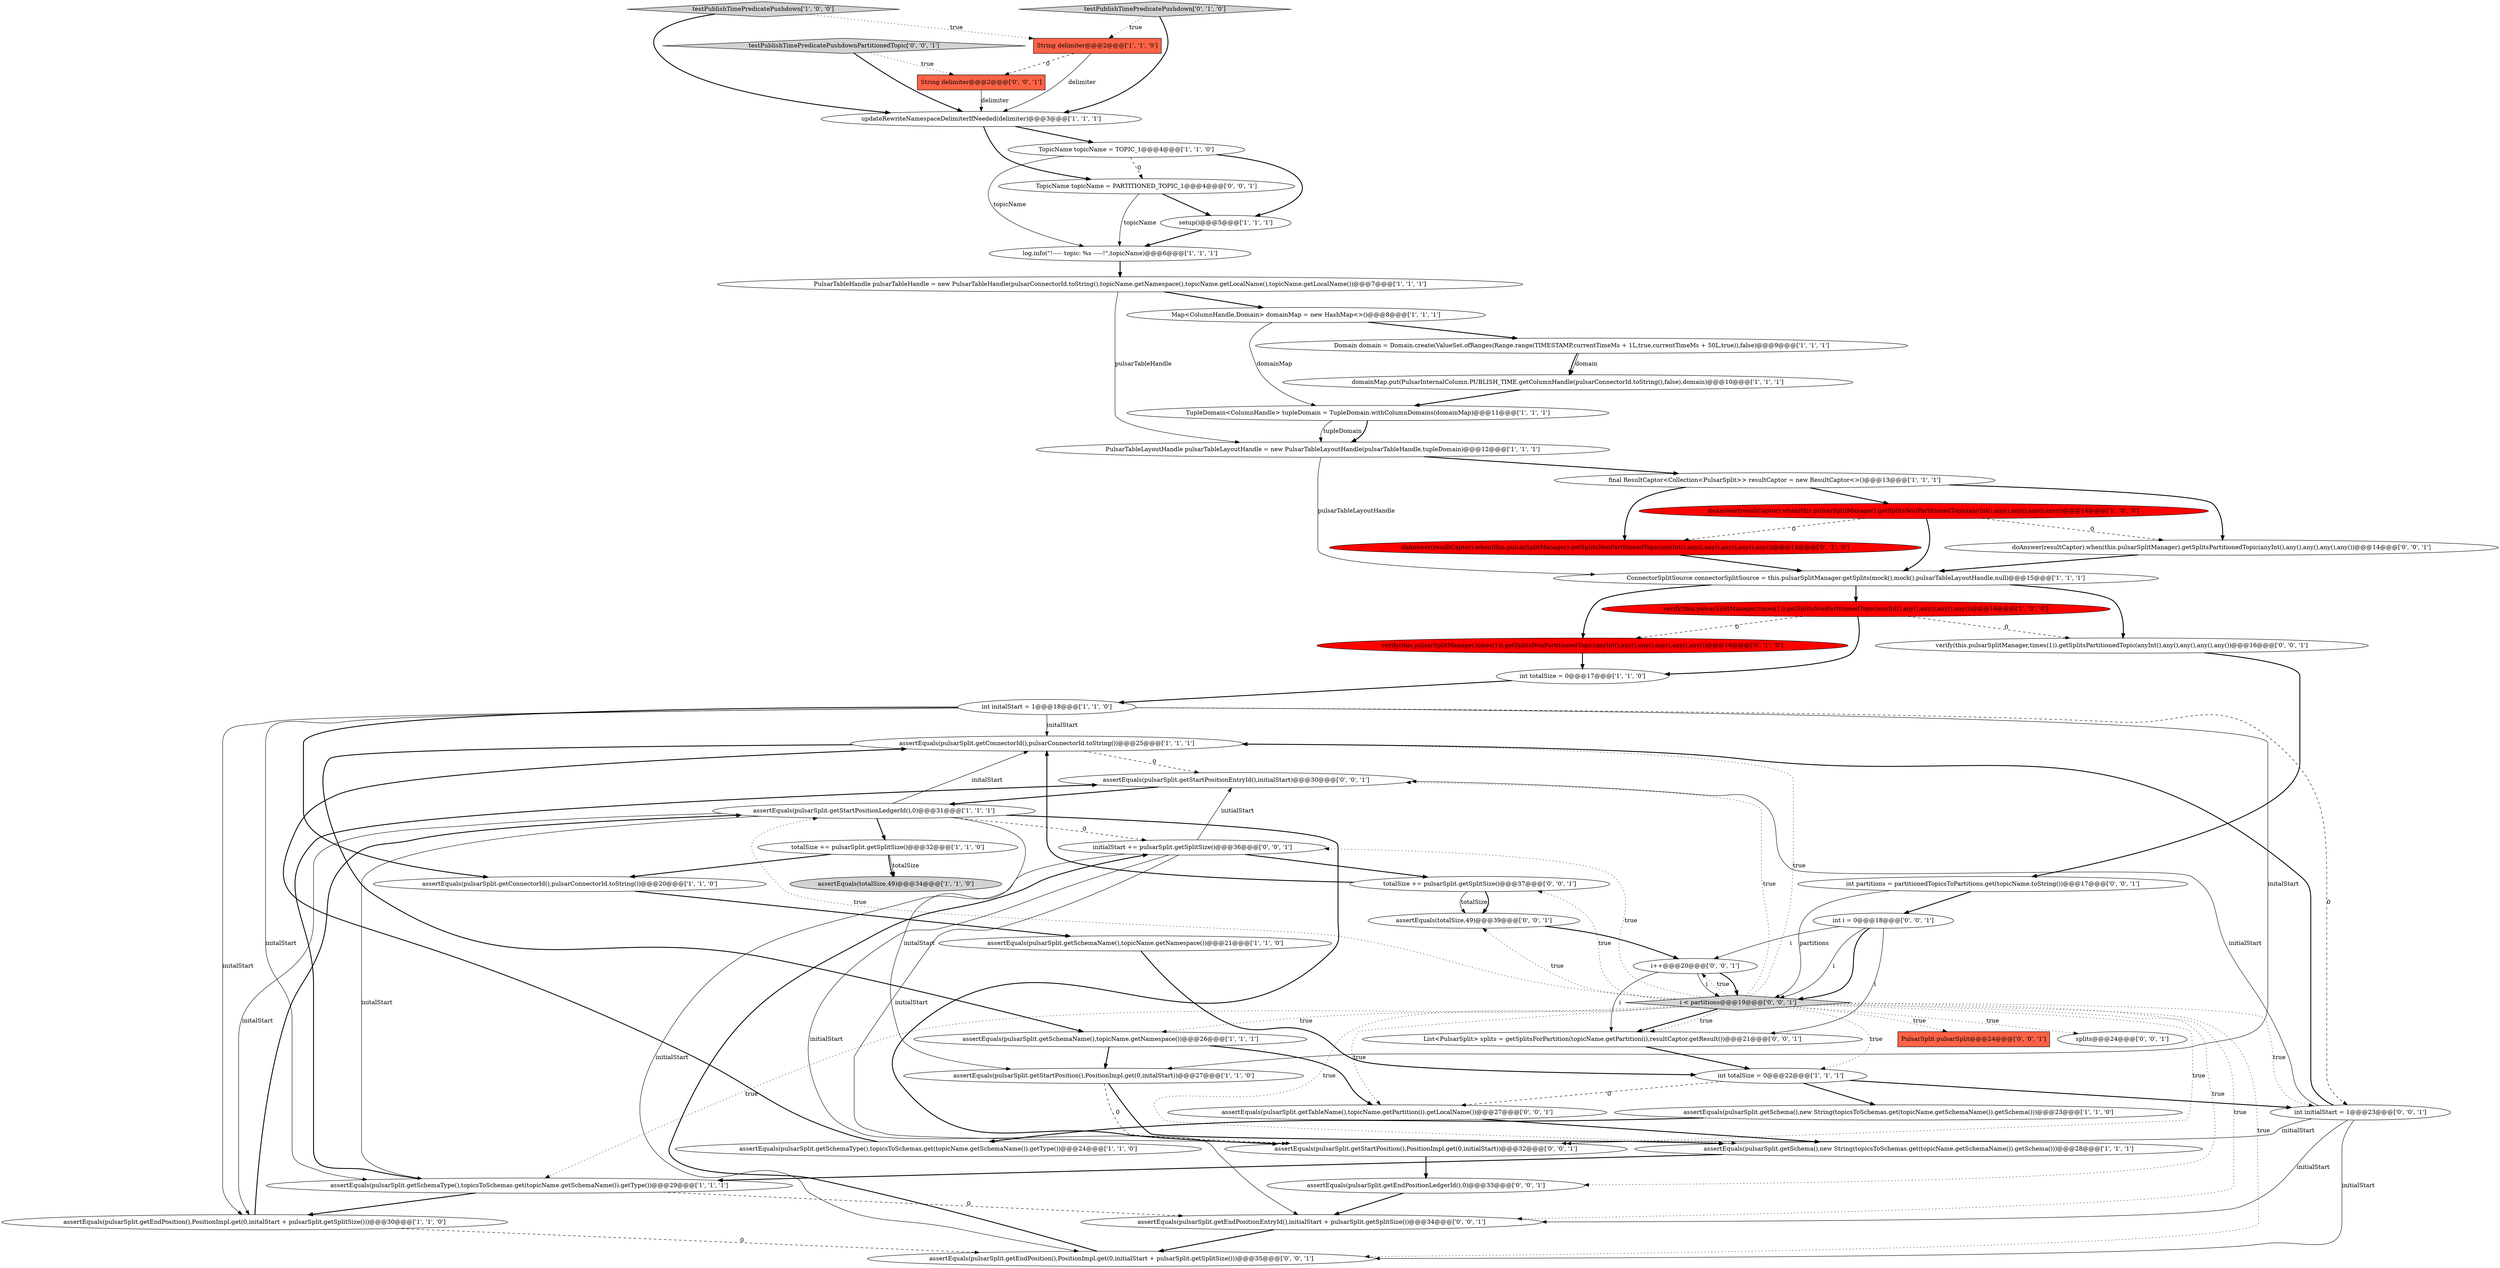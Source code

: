 digraph {
46 [style = filled, label = "String delimiter@@@2@@@['0', '0', '1']", fillcolor = tomato, shape = box image = "AAA0AAABBB3BBB"];
51 [style = filled, label = "initialStart += pulsarSplit.getSplitSize()@@@36@@@['0', '0', '1']", fillcolor = white, shape = ellipse image = "AAA0AAABBB3BBB"];
2 [style = filled, label = "updateRewriteNamespaceDelimiterIfNeeded(delimiter)@@@3@@@['1', '1', '1']", fillcolor = white, shape = ellipse image = "AAA0AAABBB1BBB"];
37 [style = filled, label = "int partitions = partitionedTopicsToPartitions.get(topicName.toString())@@@17@@@['0', '0', '1']", fillcolor = white, shape = ellipse image = "AAA0AAABBB3BBB"];
16 [style = filled, label = "totalSize += pulsarSplit.getSplitSize()@@@32@@@['1', '1', '0']", fillcolor = white, shape = ellipse image = "AAA0AAABBB1BBB"];
42 [style = filled, label = "List<PulsarSplit> splits = getSplitsForPartition(topicName.getPartition(i),resultCaptor.getResult())@@@21@@@['0', '0', '1']", fillcolor = white, shape = ellipse image = "AAA0AAABBB3BBB"];
14 [style = filled, label = "PulsarTableHandle pulsarTableHandle = new PulsarTableHandle(pulsarConnectorId.toString(),topicName.getNamespace(),topicName.getLocalName(),topicName.getLocalName())@@@7@@@['1', '1', '1']", fillcolor = white, shape = ellipse image = "AAA0AAABBB1BBB"];
20 [style = filled, label = "PulsarTableLayoutHandle pulsarTableLayoutHandle = new PulsarTableLayoutHandle(pulsarTableHandle,tupleDomain)@@@12@@@['1', '1', '1']", fillcolor = white, shape = ellipse image = "AAA0AAABBB1BBB"];
28 [style = filled, label = "TopicName topicName = TOPIC_1@@@4@@@['1', '1', '0']", fillcolor = white, shape = ellipse image = "AAA0AAABBB1BBB"];
19 [style = filled, label = "assertEquals(pulsarSplit.getSchemaName(),topicName.getNamespace())@@@21@@@['1', '1', '0']", fillcolor = white, shape = ellipse image = "AAA0AAABBB1BBB"];
8 [style = filled, label = "assertEquals(pulsarSplit.getConnectorId(),pulsarConnectorId.toString())@@@25@@@['1', '1', '1']", fillcolor = white, shape = ellipse image = "AAA0AAABBB1BBB"];
41 [style = filled, label = "TopicName topicName = PARTITIONED_TOPIC_1@@@4@@@['0', '0', '1']", fillcolor = white, shape = ellipse image = "AAA0AAABBB3BBB"];
48 [style = filled, label = "assertEquals(pulsarSplit.getTableName(),topicName.getPartition(i).getLocalName())@@@27@@@['0', '0', '1']", fillcolor = white, shape = ellipse image = "AAA0AAABBB3BBB"];
33 [style = filled, label = "verify(this.pulsarSplitManager,times(1)).getSplitsNonPartitionedTopic(anyInt(),any(),any(),any(),any(),any())@@@16@@@['0', '1', '0']", fillcolor = red, shape = ellipse image = "AAA1AAABBB2BBB"];
5 [style = filled, label = "Map<ColumnHandle,Domain> domainMap = new HashMap<>()@@@8@@@['1', '1', '1']", fillcolor = white, shape = ellipse image = "AAA0AAABBB1BBB"];
43 [style = filled, label = "PulsarSplit pulsarSplit@@@24@@@['0', '0', '1']", fillcolor = tomato, shape = box image = "AAA0AAABBB3BBB"];
52 [style = filled, label = "totalSize += pulsarSplit.getSplitSize()@@@37@@@['0', '0', '1']", fillcolor = white, shape = ellipse image = "AAA0AAABBB3BBB"];
10 [style = filled, label = "testPublishTimePredicatePushdown['1', '0', '0']", fillcolor = lightgray, shape = diamond image = "AAA0AAABBB1BBB"];
3 [style = filled, label = "int totalSize = 0@@@17@@@['1', '1', '0']", fillcolor = white, shape = ellipse image = "AAA0AAABBB1BBB"];
50 [style = filled, label = "assertEquals(pulsarSplit.getStartPositionEntryId(),initialStart)@@@30@@@['0', '0', '1']", fillcolor = white, shape = ellipse image = "AAA0AAABBB3BBB"];
13 [style = filled, label = "setup()@@@5@@@['1', '1', '1']", fillcolor = white, shape = ellipse image = "AAA0AAABBB1BBB"];
26 [style = filled, label = "TupleDomain<ColumnHandle> tupleDomain = TupleDomain.withColumnDomains(domainMap)@@@11@@@['1', '1', '1']", fillcolor = white, shape = ellipse image = "AAA0AAABBB1BBB"];
30 [style = filled, label = "assertEquals(pulsarSplit.getStartPositionLedgerId(),0)@@@31@@@['1', '1', '1']", fillcolor = white, shape = ellipse image = "AAA0AAABBB1BBB"];
56 [style = filled, label = "i++@@@20@@@['0', '0', '1']", fillcolor = white, shape = ellipse image = "AAA0AAABBB3BBB"];
54 [style = filled, label = "i < partitions@@@19@@@['0', '0', '1']", fillcolor = lightgray, shape = diamond image = "AAA0AAABBB3BBB"];
45 [style = filled, label = "assertEquals(pulsarSplit.getStartPosition(),PositionImpl.get(0,initialStart))@@@32@@@['0', '0', '1']", fillcolor = white, shape = ellipse image = "AAA0AAABBB3BBB"];
15 [style = filled, label = "int totalSize = 0@@@22@@@['1', '1', '1']", fillcolor = white, shape = ellipse image = "AAA0AAABBB1BBB"];
24 [style = filled, label = "assertEquals(pulsarSplit.getSchema(),new String(topicsToSchemas.get(topicName.getSchemaName()).getSchema()))@@@28@@@['1', '1', '1']", fillcolor = white, shape = ellipse image = "AAA0AAABBB1BBB"];
44 [style = filled, label = "int initialStart = 1@@@23@@@['0', '0', '1']", fillcolor = white, shape = ellipse image = "AAA0AAABBB3BBB"];
18 [style = filled, label = "int initalStart = 1@@@18@@@['1', '1', '0']", fillcolor = white, shape = ellipse image = "AAA0AAABBB1BBB"];
47 [style = filled, label = "testPublishTimePredicatePushdownPartitionedTopic['0', '0', '1']", fillcolor = lightgray, shape = diamond image = "AAA0AAABBB3BBB"];
34 [style = filled, label = "testPublishTimePredicatePushdown['0', '1', '0']", fillcolor = lightgray, shape = diamond image = "AAA0AAABBB2BBB"];
36 [style = filled, label = "verify(this.pulsarSplitManager,times(1)).getSplitsPartitionedTopic(anyInt(),any(),any(),any(),any())@@@16@@@['0', '0', '1']", fillcolor = white, shape = ellipse image = "AAA0AAABBB3BBB"];
55 [style = filled, label = "assertEquals(pulsarSplit.getEndPositionEntryId(),initialStart + pulsarSplit.getSplitSize())@@@34@@@['0', '0', '1']", fillcolor = white, shape = ellipse image = "AAA0AAABBB3BBB"];
7 [style = filled, label = "assertEquals(pulsarSplit.getSchema(),new String(topicsToSchemas.get(topicName.getSchemaName()).getSchema()))@@@23@@@['1', '1', '0']", fillcolor = white, shape = ellipse image = "AAA0AAABBB1BBB"];
4 [style = filled, label = "ConnectorSplitSource connectorSplitSource = this.pulsarSplitManager.getSplits(mock(),mock(),pulsarTableLayoutHandle,null)@@@15@@@['1', '1', '1']", fillcolor = white, shape = ellipse image = "AAA0AAABBB1BBB"];
21 [style = filled, label = "assertEquals(pulsarSplit.getSchemaType(),topicsToSchemas.get(topicName.getSchemaName()).getType())@@@29@@@['1', '1', '1']", fillcolor = white, shape = ellipse image = "AAA0AAABBB1BBB"];
27 [style = filled, label = "assertEquals(pulsarSplit.getSchemaName(),topicName.getNamespace())@@@26@@@['1', '1', '1']", fillcolor = white, shape = ellipse image = "AAA0AAABBB1BBB"];
32 [style = filled, label = "doAnswer(resultCaptor).when(this.pulsarSplitManager).getSplitsNonPartitionedTopic(anyInt(),any(),any(),any(),any(),any())@@@14@@@['0', '1', '0']", fillcolor = red, shape = ellipse image = "AAA1AAABBB2BBB"];
40 [style = filled, label = "doAnswer(resultCaptor).when(this.pulsarSplitManager).getSplitsPartitionedTopic(anyInt(),any(),any(),any(),any())@@@14@@@['0', '0', '1']", fillcolor = white, shape = ellipse image = "AAA0AAABBB3BBB"];
1 [style = filled, label = "domainMap.put(PulsarInternalColumn.PUBLISH_TIME.getColumnHandle(pulsarConnectorId.toString(),false),domain)@@@10@@@['1', '1', '1']", fillcolor = white, shape = ellipse image = "AAA0AAABBB1BBB"];
23 [style = filled, label = "String delimiter@@@2@@@['1', '1', '0']", fillcolor = tomato, shape = box image = "AAA0AAABBB1BBB"];
17 [style = filled, label = "Domain domain = Domain.create(ValueSet.ofRanges(Range.range(TIMESTAMP,currentTimeMs + 1L,true,currentTimeMs + 50L,true)),false)@@@9@@@['1', '1', '1']", fillcolor = white, shape = ellipse image = "AAA0AAABBB1BBB"];
29 [style = filled, label = "log.info(\"!----- topic: %s -----!\",topicName)@@@6@@@['1', '1', '1']", fillcolor = white, shape = ellipse image = "AAA0AAABBB1BBB"];
39 [style = filled, label = "assertEquals(totalSize,49)@@@39@@@['0', '0', '1']", fillcolor = white, shape = ellipse image = "AAA0AAABBB3BBB"];
49 [style = filled, label = "assertEquals(pulsarSplit.getEndPosition(),PositionImpl.get(0,initialStart + pulsarSplit.getSplitSize()))@@@35@@@['0', '0', '1']", fillcolor = white, shape = ellipse image = "AAA0AAABBB3BBB"];
9 [style = filled, label = "assertEquals(totalSize,49)@@@34@@@['1', '1', '0']", fillcolor = lightgray, shape = ellipse image = "AAA0AAABBB1BBB"];
53 [style = filled, label = "assertEquals(pulsarSplit.getEndPositionLedgerId(),0)@@@33@@@['0', '0', '1']", fillcolor = white, shape = ellipse image = "AAA0AAABBB3BBB"];
6 [style = filled, label = "assertEquals(pulsarSplit.getStartPosition(),PositionImpl.get(0,initalStart))@@@27@@@['1', '1', '0']", fillcolor = white, shape = ellipse image = "AAA0AAABBB1BBB"];
11 [style = filled, label = "assertEquals(pulsarSplit.getConnectorId(),pulsarConnectorId.toString())@@@20@@@['1', '1', '0']", fillcolor = white, shape = ellipse image = "AAA0AAABBB1BBB"];
0 [style = filled, label = "assertEquals(pulsarSplit.getSchemaType(),topicsToSchemas.get(topicName.getSchemaName()).getType())@@@24@@@['1', '1', '0']", fillcolor = white, shape = ellipse image = "AAA0AAABBB1BBB"];
25 [style = filled, label = "assertEquals(pulsarSplit.getEndPosition(),PositionImpl.get(0,initalStart + pulsarSplit.getSplitSize()))@@@30@@@['1', '1', '0']", fillcolor = white, shape = ellipse image = "AAA0AAABBB1BBB"];
31 [style = filled, label = "final ResultCaptor<Collection<PulsarSplit>> resultCaptor = new ResultCaptor<>()@@@13@@@['1', '1', '1']", fillcolor = white, shape = ellipse image = "AAA0AAABBB1BBB"];
38 [style = filled, label = "splits@@@24@@@['0', '0', '1']", fillcolor = white, shape = ellipse image = "AAA0AAABBB3BBB"];
35 [style = filled, label = "int i = 0@@@18@@@['0', '0', '1']", fillcolor = white, shape = ellipse image = "AAA0AAABBB3BBB"];
12 [style = filled, label = "doAnswer(resultCaptor).when(this.pulsarSplitManager).getSplitsNonPartitionedTopic(anyInt(),any(),any(),any(),any())@@@14@@@['1', '0', '0']", fillcolor = red, shape = ellipse image = "AAA1AAABBB1BBB"];
22 [style = filled, label = "verify(this.pulsarSplitManager,times(1)).getSplitsNonPartitionedTopic(anyInt(),any(),any(),any(),any())@@@16@@@['1', '0', '0']", fillcolor = red, shape = ellipse image = "AAA1AAABBB1BBB"];
40->4 [style = bold, label=""];
22->36 [style = dashed, label="0"];
54->49 [style = dotted, label="true"];
18->6 [style = solid, label="initalStart"];
52->8 [style = bold, label=""];
44->8 [style = bold, label=""];
55->49 [style = bold, label=""];
25->30 [style = bold, label=""];
49->51 [style = bold, label=""];
54->38 [style = dotted, label="true"];
35->56 [style = solid, label="i"];
44->50 [style = solid, label="initialStart"];
28->41 [style = dashed, label="0"];
54->24 [style = dotted, label="true"];
56->54 [style = bold, label=""];
54->52 [style = dotted, label="true"];
3->18 [style = bold, label=""];
35->42 [style = solid, label="i"];
34->23 [style = dotted, label="true"];
54->51 [style = dotted, label="true"];
23->2 [style = solid, label="delimiter"];
52->39 [style = solid, label="totalSize"];
54->56 [style = dotted, label="true"];
34->2 [style = bold, label=""];
24->21 [style = bold, label=""];
47->46 [style = dotted, label="true"];
29->14 [style = bold, label=""];
0->8 [style = bold, label=""];
31->40 [style = bold, label=""];
4->36 [style = bold, label=""];
32->4 [style = bold, label=""];
30->51 [style = dashed, label="0"];
19->15 [style = bold, label=""];
8->27 [style = bold, label=""];
30->6 [style = solid, label="initalStart"];
2->28 [style = bold, label=""];
41->13 [style = bold, label=""];
48->24 [style = bold, label=""];
16->9 [style = bold, label=""];
21->50 [style = bold, label=""];
42->15 [style = bold, label=""];
54->45 [style = dotted, label="true"];
33->3 [style = bold, label=""];
18->8 [style = solid, label="initalStart"];
35->54 [style = bold, label=""];
50->30 [style = bold, label=""];
18->11 [style = bold, label=""];
41->29 [style = solid, label="topicName"];
7->0 [style = bold, label=""];
20->31 [style = bold, label=""];
21->25 [style = bold, label=""];
5->17 [style = bold, label=""];
54->53 [style = dotted, label="true"];
54->27 [style = dotted, label="true"];
51->49 [style = solid, label="initialStart"];
8->50 [style = dashed, label="0"];
10->23 [style = dotted, label="true"];
16->9 [style = solid, label="totalSize"];
6->45 [style = dashed, label="0"];
44->49 [style = solid, label="initialStart"];
47->2 [style = bold, label=""];
10->2 [style = bold, label=""];
5->26 [style = solid, label="domainMap"];
26->20 [style = solid, label="tupleDomain"];
36->37 [style = bold, label=""];
46->2 [style = solid, label="delimiter"];
4->22 [style = bold, label=""];
26->20 [style = bold, label=""];
56->54 [style = solid, label="i"];
2->41 [style = bold, label=""];
17->1 [style = bold, label=""];
56->42 [style = solid, label="i"];
31->32 [style = bold, label=""];
12->32 [style = dashed, label="0"];
22->33 [style = dashed, label="0"];
54->44 [style = dotted, label="true"];
54->48 [style = dotted, label="true"];
37->54 [style = solid, label="partitions"];
15->44 [style = bold, label=""];
15->48 [style = dashed, label="0"];
6->24 [style = bold, label=""];
45->53 [style = bold, label=""];
51->52 [style = bold, label=""];
25->49 [style = dashed, label="0"];
4->33 [style = bold, label=""];
31->12 [style = bold, label=""];
54->42 [style = bold, label=""];
18->44 [style = dashed, label="0"];
44->55 [style = solid, label="initialStart"];
54->50 [style = dotted, label="true"];
23->46 [style = dashed, label="0"];
35->54 [style = solid, label="i"];
54->42 [style = dotted, label="true"];
54->15 [style = dotted, label="true"];
54->43 [style = dotted, label="true"];
37->35 [style = bold, label=""];
44->45 [style = solid, label="initialStart"];
14->20 [style = solid, label="pulsarTableHandle"];
30->8 [style = solid, label="initalStart"];
14->5 [style = bold, label=""];
53->55 [style = bold, label=""];
52->39 [style = bold, label=""];
16->11 [style = bold, label=""];
15->7 [style = bold, label=""];
51->55 [style = solid, label="initialStart"];
21->55 [style = dashed, label="0"];
30->21 [style = solid, label="initalStart"];
54->39 [style = dotted, label="true"];
28->13 [style = bold, label=""];
28->29 [style = solid, label="topicName"];
17->1 [style = solid, label="domain"];
11->19 [style = bold, label=""];
1->26 [style = bold, label=""];
54->8 [style = dotted, label="true"];
27->6 [style = bold, label=""];
22->3 [style = bold, label=""];
18->21 [style = solid, label="initalStart"];
30->25 [style = solid, label="initalStart"];
13->29 [style = bold, label=""];
51->45 [style = solid, label="initialStart"];
12->4 [style = bold, label=""];
12->40 [style = dashed, label="0"];
54->30 [style = dotted, label="true"];
39->56 [style = bold, label=""];
18->25 [style = solid, label="initalStart"];
51->50 [style = solid, label="initialStart"];
27->48 [style = bold, label=""];
54->21 [style = dotted, label="true"];
54->55 [style = dotted, label="true"];
30->16 [style = bold, label=""];
20->4 [style = solid, label="pulsarTableLayoutHandle"];
30->45 [style = bold, label=""];
}
